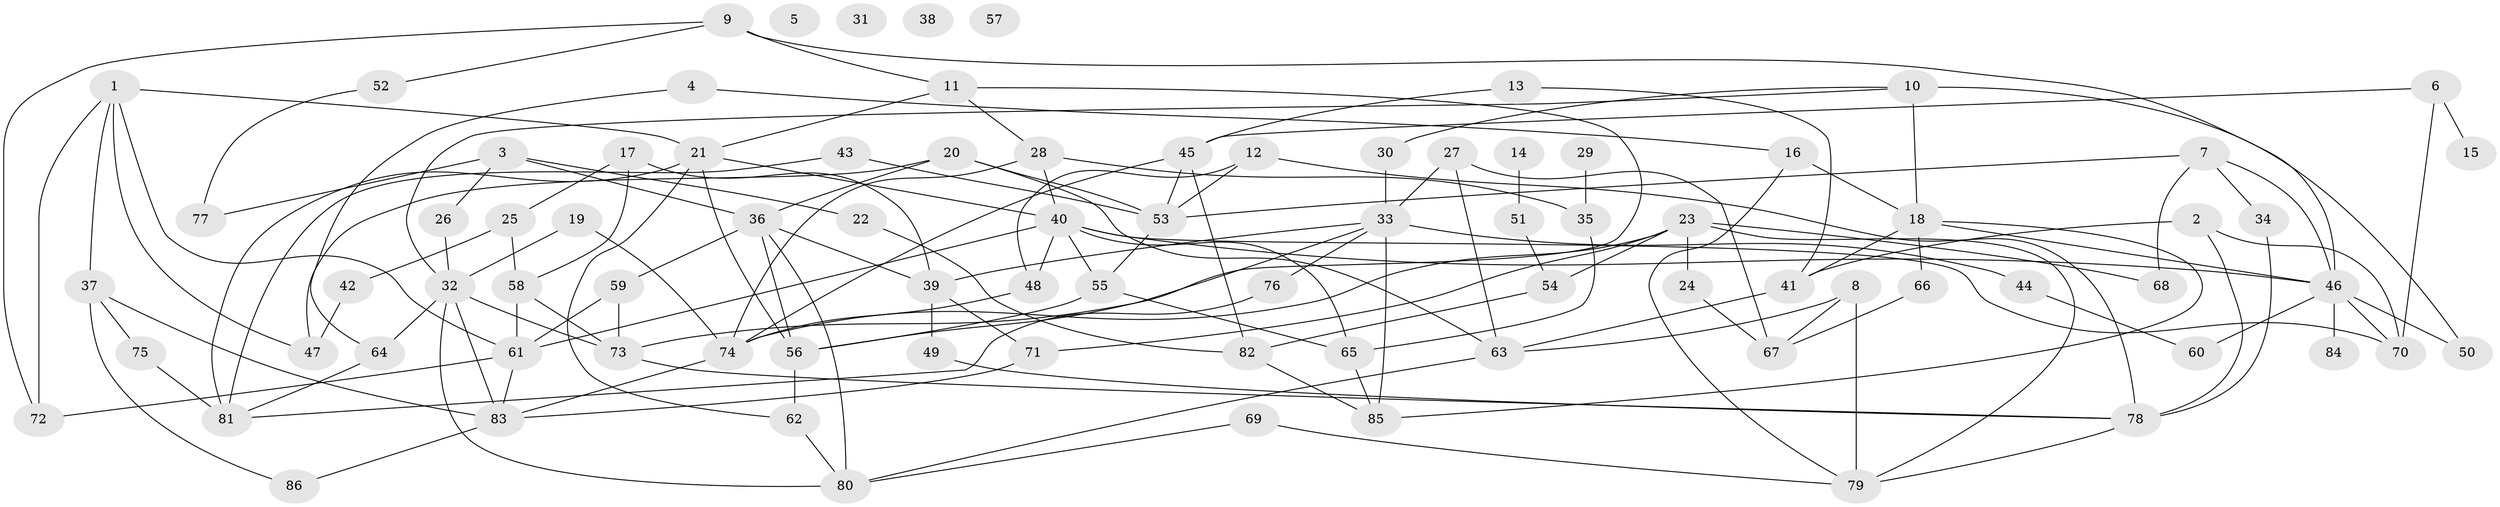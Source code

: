 // coarse degree distribution, {0: 0.06666666666666667, 4: 0.1, 2: 0.2833333333333333, 1: 0.06666666666666667, 5: 0.2, 6: 0.03333333333333333, 3: 0.13333333333333333, 8: 0.05, 7: 0.05, 9: 0.016666666666666666}
// Generated by graph-tools (version 1.1) at 2025/42/03/04/25 21:42:22]
// undirected, 86 vertices, 147 edges
graph export_dot {
graph [start="1"]
  node [color=gray90,style=filled];
  1;
  2;
  3;
  4;
  5;
  6;
  7;
  8;
  9;
  10;
  11;
  12;
  13;
  14;
  15;
  16;
  17;
  18;
  19;
  20;
  21;
  22;
  23;
  24;
  25;
  26;
  27;
  28;
  29;
  30;
  31;
  32;
  33;
  34;
  35;
  36;
  37;
  38;
  39;
  40;
  41;
  42;
  43;
  44;
  45;
  46;
  47;
  48;
  49;
  50;
  51;
  52;
  53;
  54;
  55;
  56;
  57;
  58;
  59;
  60;
  61;
  62;
  63;
  64;
  65;
  66;
  67;
  68;
  69;
  70;
  71;
  72;
  73;
  74;
  75;
  76;
  77;
  78;
  79;
  80;
  81;
  82;
  83;
  84;
  85;
  86;
  1 -- 21;
  1 -- 37;
  1 -- 47;
  1 -- 61;
  1 -- 72;
  2 -- 41;
  2 -- 70;
  2 -- 78;
  3 -- 22;
  3 -- 26;
  3 -- 36;
  3 -- 77;
  4 -- 16;
  4 -- 64;
  6 -- 15;
  6 -- 45;
  6 -- 70;
  7 -- 34;
  7 -- 46;
  7 -- 53;
  7 -- 68;
  8 -- 63;
  8 -- 67;
  8 -- 79;
  9 -- 11;
  9 -- 46;
  9 -- 52;
  9 -- 72;
  10 -- 18;
  10 -- 30;
  10 -- 32;
  10 -- 50;
  11 -- 21;
  11 -- 28;
  11 -- 73;
  12 -- 48;
  12 -- 53;
  12 -- 78;
  13 -- 41;
  13 -- 45;
  14 -- 51;
  16 -- 18;
  16 -- 79;
  17 -- 25;
  17 -- 39;
  17 -- 58;
  18 -- 41;
  18 -- 46;
  18 -- 66;
  18 -- 85;
  19 -- 32;
  19 -- 74;
  20 -- 36;
  20 -- 47;
  20 -- 53;
  20 -- 63;
  21 -- 40;
  21 -- 56;
  21 -- 62;
  21 -- 81;
  22 -- 82;
  23 -- 24;
  23 -- 54;
  23 -- 68;
  23 -- 71;
  23 -- 74;
  23 -- 79;
  24 -- 67;
  25 -- 42;
  25 -- 58;
  26 -- 32;
  27 -- 33;
  27 -- 63;
  27 -- 67;
  28 -- 35;
  28 -- 40;
  28 -- 74;
  29 -- 35;
  30 -- 33;
  32 -- 64;
  32 -- 73;
  32 -- 80;
  32 -- 83;
  33 -- 39;
  33 -- 44;
  33 -- 56;
  33 -- 76;
  33 -- 85;
  34 -- 78;
  35 -- 65;
  36 -- 39;
  36 -- 56;
  36 -- 59;
  36 -- 80;
  37 -- 75;
  37 -- 83;
  37 -- 86;
  39 -- 49;
  39 -- 71;
  40 -- 46;
  40 -- 48;
  40 -- 55;
  40 -- 61;
  40 -- 65;
  40 -- 70;
  41 -- 63;
  42 -- 47;
  43 -- 53;
  43 -- 81;
  44 -- 60;
  45 -- 53;
  45 -- 74;
  45 -- 82;
  46 -- 50;
  46 -- 60;
  46 -- 70;
  46 -- 84;
  48 -- 74;
  49 -- 78;
  51 -- 54;
  52 -- 77;
  53 -- 55;
  54 -- 82;
  55 -- 56;
  55 -- 65;
  56 -- 62;
  58 -- 61;
  58 -- 73;
  59 -- 61;
  59 -- 73;
  61 -- 72;
  61 -- 83;
  62 -- 80;
  63 -- 80;
  64 -- 81;
  65 -- 85;
  66 -- 67;
  69 -- 79;
  69 -- 80;
  71 -- 83;
  73 -- 78;
  74 -- 83;
  75 -- 81;
  76 -- 81;
  78 -- 79;
  82 -- 85;
  83 -- 86;
}
